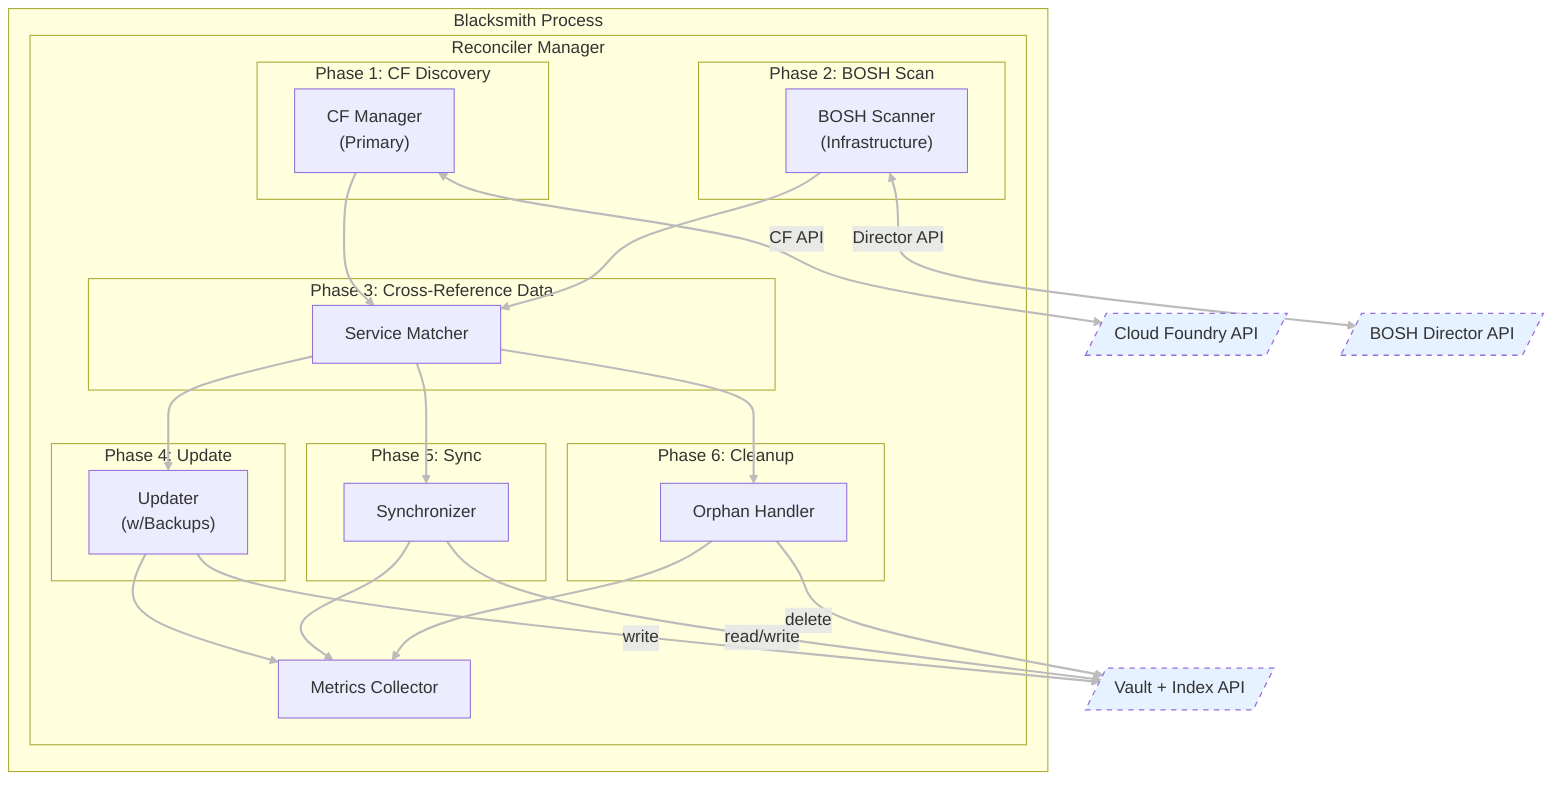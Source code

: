 flowchart TB
  %% Container Structure
  subgraph MAIN["Blacksmith Process"]
    direction TB
    subgraph RM["Reconciler Manager"]
      direction TB

      subgraph P1["Phase 1: CF Discovery"]
        CFMgr["CF Manager
        (Primary)"]
      end

      subgraph P2["Phase 2: BOSH Scan"]
        BOSHScanner["BOSH Scanner
        (Infrastructure)"]
      end

      subgraph P3["Phase 3: Cross-Reference Data"]
        Matcher["Service Matcher"]
      end

      subgraph P4["Phase 4: Update"]
        Updater["Updater
        (w/Backups)"]
      end

      subgraph P5["Phase 5: Sync"]
        Sync["Synchronizer"]
      end

      subgraph P6["Phase 6: Cleanup"]
        Orphan["Orphan Handler"]
      end

      Metrics["Metrics Collector"]
    end
  end

  %% Data / Control Flow Connections
  CFMgr --> Matcher
  BOSHScanner --> Matcher
  Matcher --> Updater
  Matcher --> Sync
  Matcher --> Orphan
  Updater --> Metrics
  Sync --> Metrics
  Orphan --> Metrics

  %% External API Entities
  CFAPI[/Cloud Foundry API/]
  BOSHAPI[/BOSH Director API/]
  VaultAPI[/Vault + Index API/]

  CFMgr <-->|CF API| CFAPI
  BOSHScanner <-->|Director API| BOSHAPI
  Updater -->|write| VaultAPI
  Sync -->|read/write| VaultAPI
  Orphan -->|delete| VaultAPI

  %% Styling for external APIs
  classDef external stroke-dasharray: 5 5, stroke-width:1.2px, fill:#e6f2ff;
  class CFAPI,BOSHAPI,VaultAPI external;

  %% Lighter arrows for ALL links
  linkStyle default stroke:#bbb, stroke-width:2px;